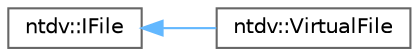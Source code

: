 digraph "Graphical Class Hierarchy"
{
 // LATEX_PDF_SIZE
  bgcolor="transparent";
  edge [fontname=Helvetica,fontsize=10,labelfontname=Helvetica,labelfontsize=10];
  node [fontname=Helvetica,fontsize=10,shape=box,height=0.2,width=0.4];
  rankdir="LR";
  Node0 [id="Node000000",label="ntdv::IFile",height=0.2,width=0.4,color="grey40", fillcolor="white", style="filled",URL="$classntdv_1_1_i_file.html",tooltip=" "];
  Node0 -> Node1 [id="edge2_Node000000_Node000001",dir="back",color="steelblue1",style="solid",tooltip=" "];
  Node1 [id="Node000001",label="ntdv::VirtualFile",height=0.2,width=0.4,color="grey40", fillcolor="white", style="filled",URL="$classntdv_1_1_virtual_file.html",tooltip=" "];
}
